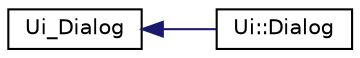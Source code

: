 digraph "Graphical Class Hierarchy"
{
 // LATEX_PDF_SIZE
  edge [fontname="Helvetica",fontsize="10",labelfontname="Helvetica",labelfontsize="10"];
  node [fontname="Helvetica",fontsize="10",shape=record];
  rankdir="LR";
  Node0 [label="Ui_Dialog",height=0.2,width=0.4,color="black", fillcolor="white", style="filled",URL="$classUi__Dialog.html",tooltip=" "];
  Node0 -> Node1 [dir="back",color="midnightblue",fontsize="10",style="solid",fontname="Helvetica"];
  Node1 [label="Ui::Dialog",height=0.2,width=0.4,color="black", fillcolor="white", style="filled",URL="$classUi_1_1Dialog.html",tooltip=" "];
}
